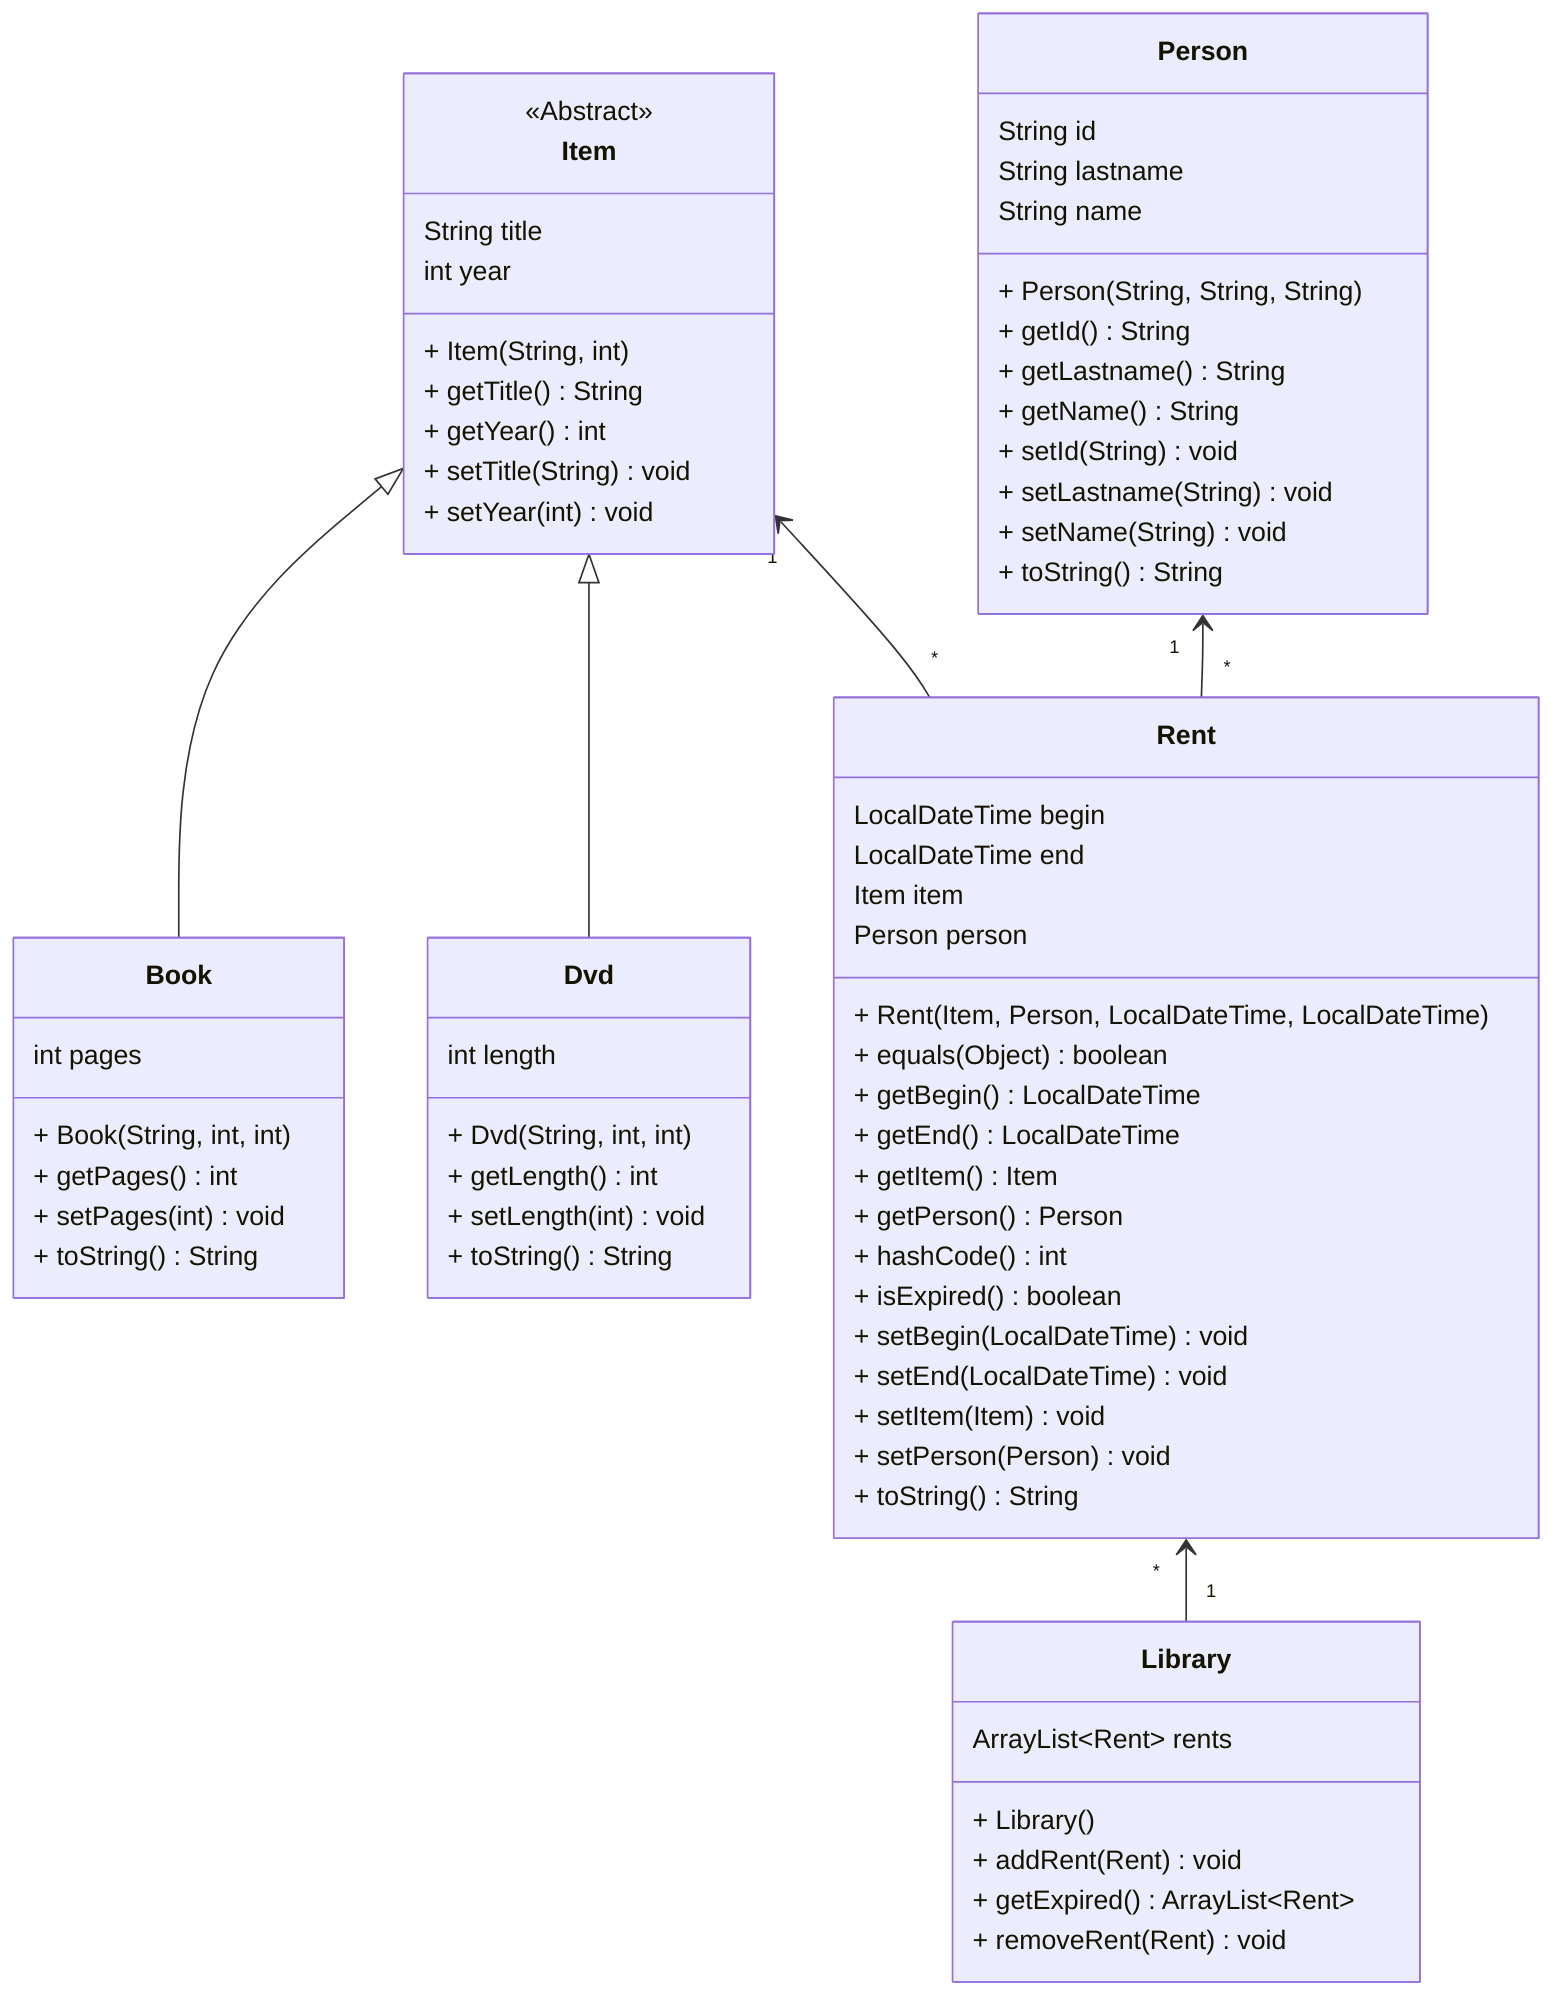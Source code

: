 classDiagram
direction BT
class Book {
    int pages
    + Book(String, int, int)
    + getPages() int
    + setPages(int) void
    + toString() String
}
class Dvd {
    int length
    + Dvd(String, int, int)
    + getLength() int
    + setLength(int) void
    + toString() String
}
class Item {
    <<Abstract>>
    String title
    int year
    + Item(String, int)
    + getTitle() String
    + getYear() int
    + setTitle(String) void
    + setYear(int) void
}
class Library {
    ArrayList~Rent~ rents
    + Library()
    + addRent(Rent) void
    + getExpired() ArrayList~Rent~
    + removeRent(Rent) void
}
class Person {
    String id
    String lastname
    String name
  + Person(String, String, String)
  + getId() String
  + getLastname() String
  + getName() String
  + setId(String) void
  + setLastname(String) void
  + setName(String) void
  + toString() String
}
class Rent {
    LocalDateTime begin
    LocalDateTime end
    Item item
    Person person
    + Rent(Item, Person, LocalDateTime, LocalDateTime)
    + equals(Object) boolean
    + getBegin() LocalDateTime
    + getEnd() LocalDateTime
    + getItem() Item
    + getPerson() Person
    + hashCode() int
    + isExpired() boolean
    + setBegin(LocalDateTime) void
    + setEnd(LocalDateTime) void
    + setItem(Item) void
    + setPerson(Person) void
    + toString() String
}

Book  --|>  Item
Dvd  --|>  Item
Rent "*" --> "1" Person
Rent "*" --> "1" Item
Library "1" --> "*" Rent